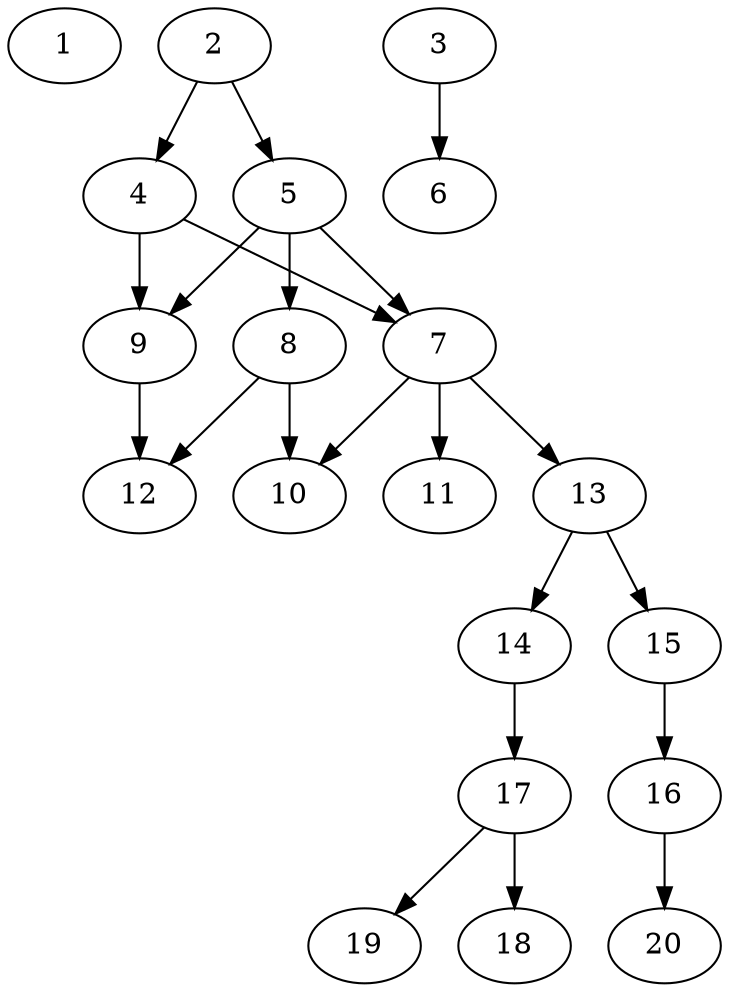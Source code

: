 // DAG automatically generated by daggen at Wed Jul 24 22:10:09 2019
// ./daggen --dot -n 20 --ccr 0.5 --fat 0.5 --regular 0.5 --density 0.5 --mindata 5242880 --maxdata 52428800 
digraph G {
  1 [size="50036736", alpha="0.18", expect_size="25018368"] 
  2 [size="60436480", alpha="0.13", expect_size="30218240"] 
  2 -> 4 [size ="30218240"]
  2 -> 5 [size ="30218240"]
  3 [size="39741440", alpha="0.14", expect_size="19870720"] 
  3 -> 6 [size ="19870720"]
  4 [size="69738496", alpha="0.07", expect_size="34869248"] 
  4 -> 7 [size ="34869248"]
  4 -> 9 [size ="34869248"]
  5 [size="93919232", alpha="0.13", expect_size="46959616"] 
  5 -> 7 [size ="46959616"]
  5 -> 8 [size ="46959616"]
  5 -> 9 [size ="46959616"]
  6 [size="13101056", alpha="0.07", expect_size="6550528"] 
  7 [size="43517952", alpha="0.13", expect_size="21758976"] 
  7 -> 10 [size ="21758976"]
  7 -> 11 [size ="21758976"]
  7 -> 13 [size ="21758976"]
  8 [size="55375872", alpha="0.05", expect_size="27687936"] 
  8 -> 10 [size ="27687936"]
  8 -> 12 [size ="27687936"]
  9 [size="85377024", alpha="0.14", expect_size="42688512"] 
  9 -> 12 [size ="42688512"]
  10 [size="54892544", alpha="0.18", expect_size="27446272"] 
  11 [size="48691200", alpha="0.02", expect_size="24345600"] 
  12 [size="38162432", alpha="0.17", expect_size="19081216"] 
  13 [size="97480704", alpha="0.20", expect_size="48740352"] 
  13 -> 14 [size ="48740352"]
  13 -> 15 [size ="48740352"]
  14 [size="69709824", alpha="0.12", expect_size="34854912"] 
  14 -> 17 [size ="34854912"]
  15 [size="104609792", alpha="0.04", expect_size="52304896"] 
  15 -> 16 [size ="52304896"]
  16 [size="71159808", alpha="0.01", expect_size="35579904"] 
  16 -> 20 [size ="35579904"]
  17 [size="103878656", alpha="0.06", expect_size="51939328"] 
  17 -> 18 [size ="51939328"]
  17 -> 19 [size ="51939328"]
  18 [size="69085184", alpha="0.11", expect_size="34542592"] 
  19 [size="91715584", alpha="0.04", expect_size="45857792"] 
  20 [size="63680512", alpha="0.01", expect_size="31840256"] 
}
